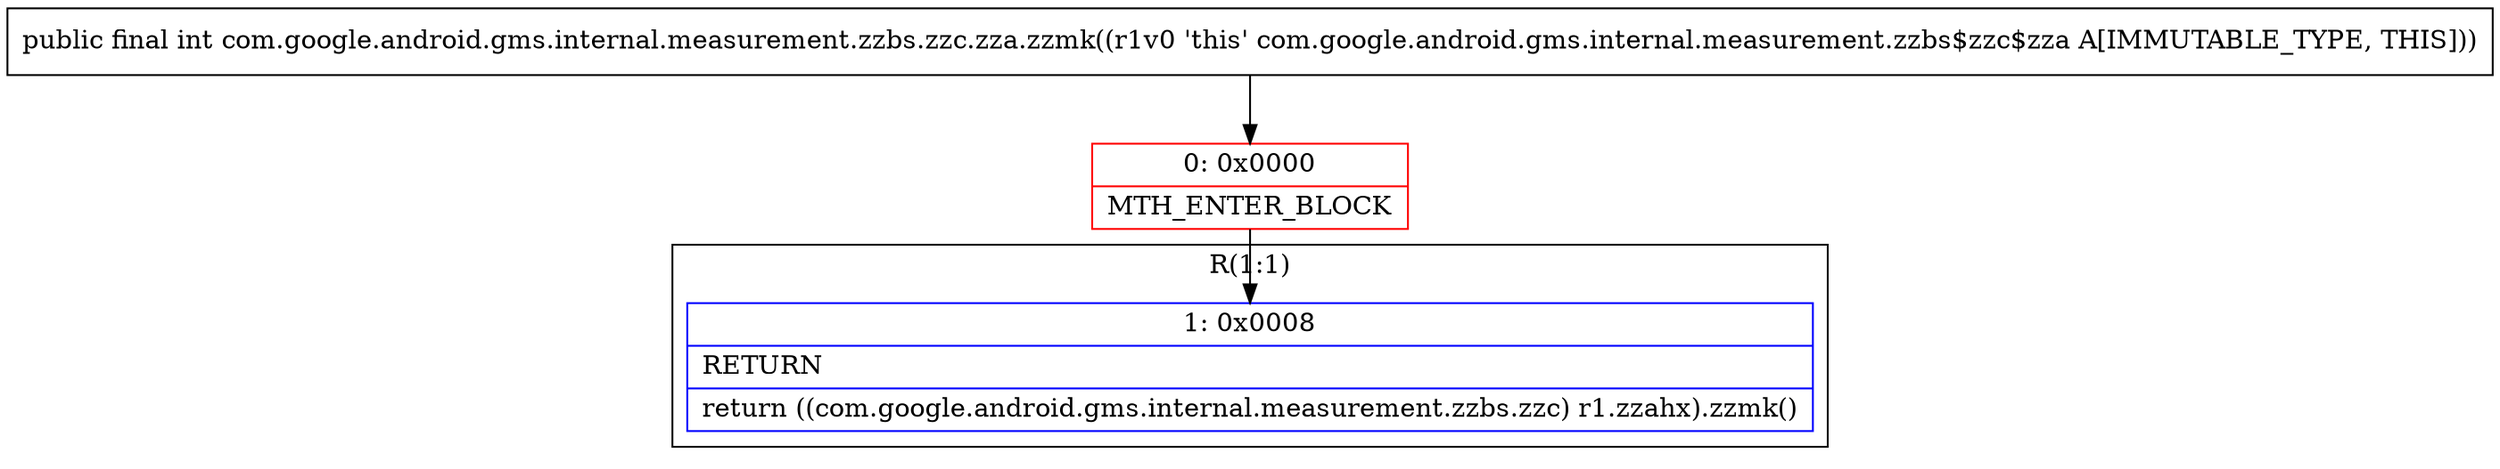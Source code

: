 digraph "CFG forcom.google.android.gms.internal.measurement.zzbs.zzc.zza.zzmk()I" {
subgraph cluster_Region_2042581096 {
label = "R(1:1)";
node [shape=record,color=blue];
Node_1 [shape=record,label="{1\:\ 0x0008|RETURN\l|return ((com.google.android.gms.internal.measurement.zzbs.zzc) r1.zzahx).zzmk()\l}"];
}
Node_0 [shape=record,color=red,label="{0\:\ 0x0000|MTH_ENTER_BLOCK\l}"];
MethodNode[shape=record,label="{public final int com.google.android.gms.internal.measurement.zzbs.zzc.zza.zzmk((r1v0 'this' com.google.android.gms.internal.measurement.zzbs$zzc$zza A[IMMUTABLE_TYPE, THIS])) }"];
MethodNode -> Node_0;
Node_0 -> Node_1;
}

